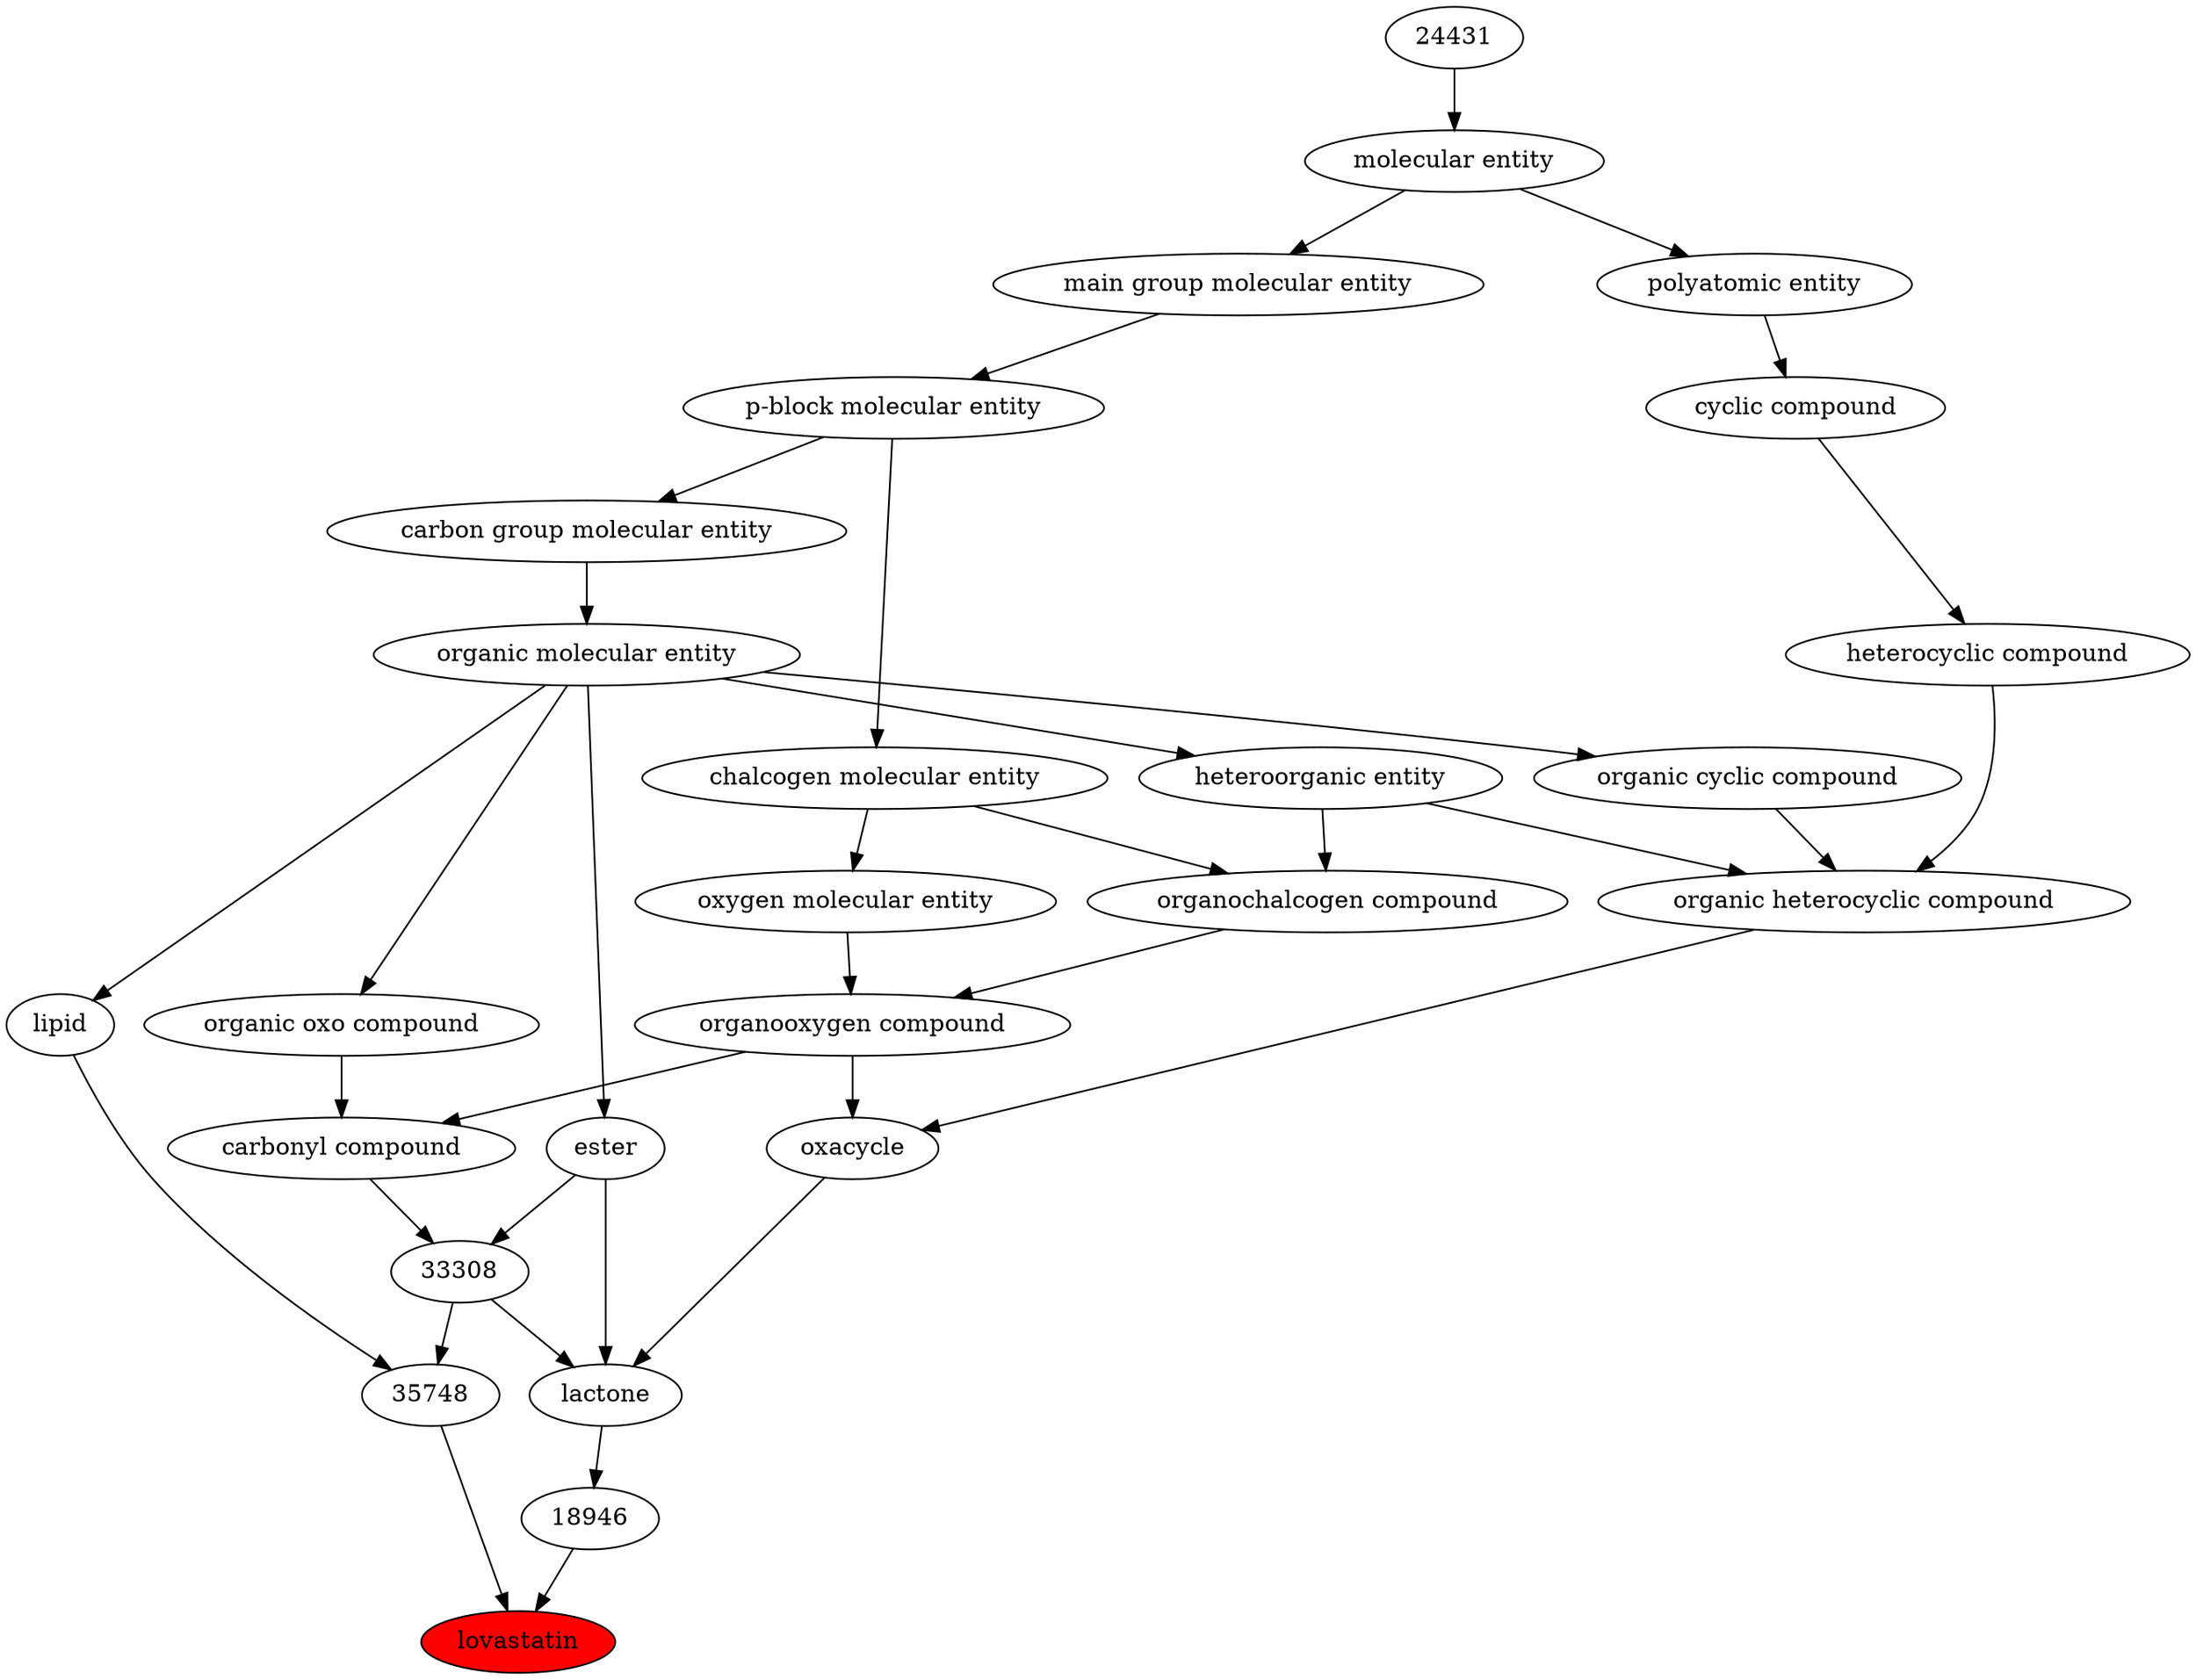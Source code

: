 digraph tree{ 
40303 [label="lovastatin" fillcolor=red style=filled]
35748 -> 40303
18946 -> 40303
35748 [label="35748"]
33308 -> 35748
18059 -> 35748
18946 [label="18946"]
25000 -> 18946
33308 [label="33308"]
36586 -> 33308
35701 -> 33308
18059 [label="lipid"]
50860 -> 18059
25000 [label="lactone"]
33308 -> 25000
35701 -> 25000
38104 -> 25000
36586 [label="carbonyl compound"]
36587 -> 36586
36963 -> 36586
35701 [label="ester"]
50860 -> 35701
50860 [label="organic molecular entity"]
33582 -> 50860
38104 [label="oxacycle"]
24532 -> 38104
36963 -> 38104
36587 [label="organic oxo compound"]
50860 -> 36587
36963 [label="organooxygen compound"]
36962 -> 36963
25806 -> 36963
33582 [label="carbon group molecular entity"]
33675 -> 33582
24532 [label="organic heterocyclic compound"]
33285 -> 24532
33832 -> 24532
5686 -> 24532
36962 [label="organochalcogen compound"]
33285 -> 36962
33304 -> 36962
25806 [label="oxygen molecular entity"]
33304 -> 25806
33675 [label="p-block molecular entity"]
33579 -> 33675
33285 [label="heteroorganic entity"]
50860 -> 33285
33832 [label="organic cyclic compound"]
50860 -> 33832
5686 [label="heterocyclic compound"]
33595 -> 5686
33304 [label="chalcogen molecular entity"]
33675 -> 33304
33579 [label="main group molecular entity"]
23367 -> 33579
33595 [label="cyclic compound"]
36357 -> 33595
23367 [label="molecular entity"]
24431 -> 23367
36357 [label="polyatomic entity"]
23367 -> 36357
24431 [label="24431"]
}